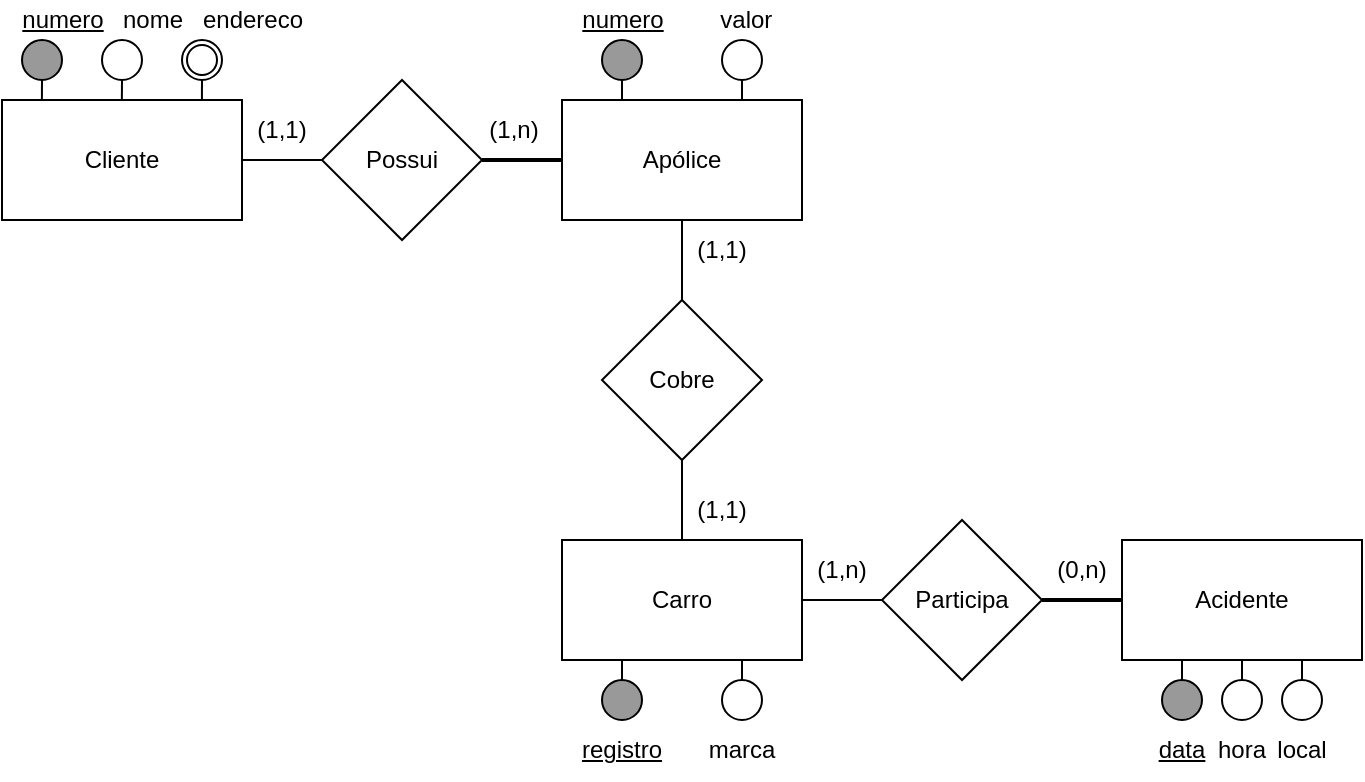 <mxfile version="18.0.2" type="github" pages="2">
  <diagram id="wXnpWY6aNnh9sXPZ4-mf" name="Ex-1-ER">
    <mxGraphModel dx="827" dy="483" grid="1" gridSize="10" guides="1" tooltips="1" connect="1" arrows="1" fold="1" page="1" pageScale="1" pageWidth="827" pageHeight="1169" math="0" shadow="0">
      <root>
        <mxCell id="0" />
        <mxCell id="1" parent="0" />
        <mxCell id="jCVoPaOYDRWHIx2C5V3y-8" value="" style="edgeStyle=orthogonalEdgeStyle;rounded=0;orthogonalLoop=1;jettySize=auto;html=1;endArrow=none;endFill=0;" parent="1" source="jCVoPaOYDRWHIx2C5V3y-1" target="jCVoPaOYDRWHIx2C5V3y-2" edge="1">
          <mxGeometry relative="1" as="geometry" />
        </mxCell>
        <mxCell id="jCVoPaOYDRWHIx2C5V3y-1" value="Cliente" style="rounded=0;whiteSpace=wrap;html=1;" parent="1" vertex="1">
          <mxGeometry x="74" y="440" width="120" height="60" as="geometry" />
        </mxCell>
        <mxCell id="jCVoPaOYDRWHIx2C5V3y-9" value="" style="edgeStyle=orthogonalEdgeStyle;rounded=0;orthogonalLoop=1;jettySize=auto;html=1;endArrow=none;endFill=0;strokeWidth=2;" parent="1" source="jCVoPaOYDRWHIx2C5V3y-2" target="jCVoPaOYDRWHIx2C5V3y-3" edge="1">
          <mxGeometry relative="1" as="geometry" />
        </mxCell>
        <mxCell id="jCVoPaOYDRWHIx2C5V3y-2" value="Possui" style="rhombus;whiteSpace=wrap;html=1;" parent="1" vertex="1">
          <mxGeometry x="234" y="430" width="80" height="80" as="geometry" />
        </mxCell>
        <mxCell id="jCVoPaOYDRWHIx2C5V3y-10" value="" style="edgeStyle=orthogonalEdgeStyle;rounded=0;orthogonalLoop=1;jettySize=auto;html=1;endArrow=none;endFill=0;" parent="1" source="jCVoPaOYDRWHIx2C5V3y-3" target="jCVoPaOYDRWHIx2C5V3y-4" edge="1">
          <mxGeometry relative="1" as="geometry" />
        </mxCell>
        <mxCell id="jCVoPaOYDRWHIx2C5V3y-3" value="Apólice" style="rounded=0;whiteSpace=wrap;html=1;" parent="1" vertex="1">
          <mxGeometry x="354" y="440" width="120" height="60" as="geometry" />
        </mxCell>
        <mxCell id="jCVoPaOYDRWHIx2C5V3y-11" value="" style="edgeStyle=orthogonalEdgeStyle;rounded=0;orthogonalLoop=1;jettySize=auto;html=1;endArrow=none;endFill=0;" parent="1" source="jCVoPaOYDRWHIx2C5V3y-4" target="jCVoPaOYDRWHIx2C5V3y-5" edge="1">
          <mxGeometry relative="1" as="geometry" />
        </mxCell>
        <mxCell id="jCVoPaOYDRWHIx2C5V3y-4" value="Cobre" style="rhombus;whiteSpace=wrap;html=1;" parent="1" vertex="1">
          <mxGeometry x="374" y="540" width="80" height="80" as="geometry" />
        </mxCell>
        <mxCell id="jCVoPaOYDRWHIx2C5V3y-12" value="" style="edgeStyle=orthogonalEdgeStyle;rounded=0;orthogonalLoop=1;jettySize=auto;html=1;endArrow=none;endFill=0;" parent="1" source="jCVoPaOYDRWHIx2C5V3y-5" target="jCVoPaOYDRWHIx2C5V3y-6" edge="1">
          <mxGeometry relative="1" as="geometry" />
        </mxCell>
        <mxCell id="jCVoPaOYDRWHIx2C5V3y-5" value="Carro" style="rounded=0;whiteSpace=wrap;html=1;" parent="1" vertex="1">
          <mxGeometry x="354" y="660" width="120" height="60" as="geometry" />
        </mxCell>
        <mxCell id="jCVoPaOYDRWHIx2C5V3y-13" value="" style="edgeStyle=orthogonalEdgeStyle;rounded=0;orthogonalLoop=1;jettySize=auto;html=1;endArrow=none;endFill=0;strokeColor=#000000;fillColor=#f8cecc;strokeWidth=2;" parent="1" source="jCVoPaOYDRWHIx2C5V3y-6" target="jCVoPaOYDRWHIx2C5V3y-7" edge="1">
          <mxGeometry relative="1" as="geometry" />
        </mxCell>
        <mxCell id="jCVoPaOYDRWHIx2C5V3y-6" value="Participa" style="rhombus;whiteSpace=wrap;html=1;" parent="1" vertex="1">
          <mxGeometry x="514" y="650" width="80" height="80" as="geometry" />
        </mxCell>
        <mxCell id="jCVoPaOYDRWHIx2C5V3y-7" value="Acidente" style="rounded=0;whiteSpace=wrap;html=1;" parent="1" vertex="1">
          <mxGeometry x="634" y="660" width="120" height="60" as="geometry" />
        </mxCell>
        <mxCell id="Eid_TFt1PMBVdh8V8qmw-1" value="(1,n)" style="text;html=1;strokeColor=none;fillColor=none;align=center;verticalAlign=middle;whiteSpace=wrap;rounded=0;" parent="1" vertex="1">
          <mxGeometry x="300" y="440" width="60" height="30" as="geometry" />
        </mxCell>
        <mxCell id="Eid_TFt1PMBVdh8V8qmw-2" value="(1,1)" style="text;html=1;strokeColor=none;fillColor=none;align=center;verticalAlign=middle;whiteSpace=wrap;rounded=0;" parent="1" vertex="1">
          <mxGeometry x="184" y="440" width="60" height="30" as="geometry" />
        </mxCell>
        <mxCell id="Eid_TFt1PMBVdh8V8qmw-3" value="(1,1)" style="text;html=1;strokeColor=none;fillColor=none;align=center;verticalAlign=middle;whiteSpace=wrap;rounded=0;" parent="1" vertex="1">
          <mxGeometry x="404" y="630" width="60" height="30" as="geometry" />
        </mxCell>
        <mxCell id="Eid_TFt1PMBVdh8V8qmw-4" value="(1,1)" style="text;html=1;strokeColor=none;fillColor=none;align=center;verticalAlign=middle;whiteSpace=wrap;rounded=0;" parent="1" vertex="1">
          <mxGeometry x="404" y="500" width="60" height="30" as="geometry" />
        </mxCell>
        <mxCell id="Eid_TFt1PMBVdh8V8qmw-5" value="(0,n)" style="text;html=1;strokeColor=none;fillColor=none;align=center;verticalAlign=middle;whiteSpace=wrap;rounded=0;" parent="1" vertex="1">
          <mxGeometry x="584" y="660" width="60" height="30" as="geometry" />
        </mxCell>
        <mxCell id="Eid_TFt1PMBVdh8V8qmw-6" value="(1,n)" style="text;html=1;strokeColor=none;fillColor=none;align=center;verticalAlign=middle;whiteSpace=wrap;rounded=0;" parent="1" vertex="1">
          <mxGeometry x="464" y="660" width="60" height="30" as="geometry" />
        </mxCell>
        <mxCell id="330mvpUEqWzNKYWSOeKC-1" value="" style="ellipse;whiteSpace=wrap;html=1;aspect=fixed;fillColor=#999999;" parent="1" vertex="1">
          <mxGeometry x="84" y="410" width="20" height="20" as="geometry" />
        </mxCell>
        <mxCell id="330mvpUEqWzNKYWSOeKC-2" value="" style="ellipse;whiteSpace=wrap;html=1;aspect=fixed;" parent="1" vertex="1">
          <mxGeometry x="124" y="410" width="20" height="20" as="geometry" />
        </mxCell>
        <mxCell id="330mvpUEqWzNKYWSOeKC-3" value="" style="ellipse;whiteSpace=wrap;html=1;aspect=fixed;" parent="1" vertex="1">
          <mxGeometry x="164" y="410" width="20" height="20" as="geometry" />
        </mxCell>
        <mxCell id="330mvpUEqWzNKYWSOeKC-5" value="" style="endArrow=none;html=1;rounded=0;exitX=0.833;exitY=0;exitDx=0;exitDy=0;exitPerimeter=0;" parent="1" source="jCVoPaOYDRWHIx2C5V3y-1" target="330mvpUEqWzNKYWSOeKC-3" edge="1">
          <mxGeometry width="50" height="50" relative="1" as="geometry">
            <mxPoint x="134" y="450" as="sourcePoint" />
            <mxPoint x="184" y="400" as="targetPoint" />
          </mxGeometry>
        </mxCell>
        <mxCell id="330mvpUEqWzNKYWSOeKC-8" value="" style="endArrow=none;html=1;rounded=0;exitX=0.833;exitY=0;exitDx=0;exitDy=0;exitPerimeter=0;entryX=0.5;entryY=1;entryDx=0;entryDy=0;" parent="1" target="330mvpUEqWzNKYWSOeKC-2" edge="1">
          <mxGeometry width="50" height="50" relative="1" as="geometry">
            <mxPoint x="133.93" y="440" as="sourcePoint" />
            <mxPoint x="133.97" y="430" as="targetPoint" />
          </mxGeometry>
        </mxCell>
        <mxCell id="330mvpUEqWzNKYWSOeKC-9" value="" style="endArrow=none;html=1;rounded=0;exitX=0.833;exitY=0;exitDx=0;exitDy=0;exitPerimeter=0;entryX=0.5;entryY=1;entryDx=0;entryDy=0;" parent="1" target="330mvpUEqWzNKYWSOeKC-1" edge="1">
          <mxGeometry width="50" height="50" relative="1" as="geometry">
            <mxPoint x="93.95" y="440" as="sourcePoint" />
            <mxPoint x="94.02" y="430" as="targetPoint" />
          </mxGeometry>
        </mxCell>
        <mxCell id="330mvpUEqWzNKYWSOeKC-10" value="&lt;u&gt;numero&lt;/u&gt;" style="text;html=1;align=center;verticalAlign=middle;resizable=0;points=[];autosize=1;strokeColor=none;fillColor=none;rotation=0;" parent="1" vertex="1">
          <mxGeometry x="74" y="390" width="60" height="20" as="geometry" />
        </mxCell>
        <mxCell id="330mvpUEqWzNKYWSOeKC-11" value="nome" style="text;html=1;align=center;verticalAlign=middle;resizable=0;points=[];autosize=1;strokeColor=none;fillColor=none;rotation=0;" parent="1" vertex="1">
          <mxGeometry x="124" y="390" width="50" height="20" as="geometry" />
        </mxCell>
        <mxCell id="330mvpUEqWzNKYWSOeKC-12" value="endereco" style="text;html=1;align=center;verticalAlign=middle;resizable=0;points=[];autosize=1;strokeColor=none;fillColor=none;rotation=0;" parent="1" vertex="1">
          <mxGeometry x="164" y="390" width="70" height="20" as="geometry" />
        </mxCell>
        <mxCell id="330mvpUEqWzNKYWSOeKC-13" value="" style="ellipse;whiteSpace=wrap;html=1;aspect=fixed;" parent="1" vertex="1">
          <mxGeometry x="166.5" y="412.5" width="15" height="15" as="geometry" />
        </mxCell>
        <mxCell id="330mvpUEqWzNKYWSOeKC-16" value="" style="ellipse;whiteSpace=wrap;html=1;aspect=fixed;fillColor=#999999;" parent="1" vertex="1">
          <mxGeometry x="374" y="410" width="20" height="20" as="geometry" />
        </mxCell>
        <mxCell id="330mvpUEqWzNKYWSOeKC-17" value="" style="ellipse;whiteSpace=wrap;html=1;aspect=fixed;" parent="1" vertex="1">
          <mxGeometry x="434" y="410" width="20" height="20" as="geometry" />
        </mxCell>
        <mxCell id="330mvpUEqWzNKYWSOeKC-18" value="" style="endArrow=none;html=1;rounded=0;entryX=0.25;entryY=0;entryDx=0;entryDy=0;" parent="1" source="330mvpUEqWzNKYWSOeKC-16" target="jCVoPaOYDRWHIx2C5V3y-3" edge="1">
          <mxGeometry width="50" height="50" relative="1" as="geometry">
            <mxPoint x="374" y="450" as="sourcePoint" />
            <mxPoint x="424" y="400" as="targetPoint" />
          </mxGeometry>
        </mxCell>
        <mxCell id="330mvpUEqWzNKYWSOeKC-19" value="" style="endArrow=none;html=1;rounded=0;" parent="1" source="330mvpUEqWzNKYWSOeKC-17" edge="1">
          <mxGeometry width="50" height="50" relative="1" as="geometry">
            <mxPoint x="443.88" y="430" as="sourcePoint" />
            <mxPoint x="444" y="440" as="targetPoint" />
          </mxGeometry>
        </mxCell>
        <mxCell id="330mvpUEqWzNKYWSOeKC-20" value="&lt;u&gt;numero&lt;/u&gt;" style="text;html=1;align=center;verticalAlign=middle;resizable=0;points=[];autosize=1;strokeColor=none;fillColor=none;" parent="1" vertex="1">
          <mxGeometry x="354" y="390" width="60" height="20" as="geometry" />
        </mxCell>
        <mxCell id="330mvpUEqWzNKYWSOeKC-21" value="&amp;nbsp;valor" style="text;html=1;align=center;verticalAlign=middle;resizable=0;points=[];autosize=1;strokeColor=none;fillColor=none;" parent="1" vertex="1">
          <mxGeometry x="424" y="390" width="40" height="20" as="geometry" />
        </mxCell>
        <mxCell id="330mvpUEqWzNKYWSOeKC-22" value="" style="ellipse;whiteSpace=wrap;html=1;aspect=fixed;fillColor=#999999;" parent="1" vertex="1">
          <mxGeometry x="374" y="730" width="20" height="20" as="geometry" />
        </mxCell>
        <mxCell id="330mvpUEqWzNKYWSOeKC-23" value="" style="ellipse;whiteSpace=wrap;html=1;aspect=fixed;" parent="1" vertex="1">
          <mxGeometry x="434" y="730" width="20" height="20" as="geometry" />
        </mxCell>
        <mxCell id="330mvpUEqWzNKYWSOeKC-24" value="" style="endArrow=none;html=1;rounded=0;exitX=0.75;exitY=1;exitDx=0;exitDy=0;" parent="1" source="jCVoPaOYDRWHIx2C5V3y-5" target="330mvpUEqWzNKYWSOeKC-23" edge="1">
          <mxGeometry width="50" height="50" relative="1" as="geometry">
            <mxPoint x="424" y="730" as="sourcePoint" />
            <mxPoint x="404" y="720" as="targetPoint" />
          </mxGeometry>
        </mxCell>
        <mxCell id="330mvpUEqWzNKYWSOeKC-25" value="" style="endArrow=none;html=1;rounded=0;exitX=0.25;exitY=1;exitDx=0;exitDy=0;" parent="1" source="jCVoPaOYDRWHIx2C5V3y-5" target="330mvpUEqWzNKYWSOeKC-22" edge="1">
          <mxGeometry width="50" height="50" relative="1" as="geometry">
            <mxPoint x="454" y="730" as="sourcePoint" />
            <mxPoint x="454" y="740" as="targetPoint" />
          </mxGeometry>
        </mxCell>
        <mxCell id="330mvpUEqWzNKYWSOeKC-26" value="&lt;u&gt;registro&lt;/u&gt;" style="text;html=1;strokeColor=none;fillColor=none;align=center;verticalAlign=middle;whiteSpace=wrap;rounded=0;" parent="1" vertex="1">
          <mxGeometry x="354" y="750" width="60" height="30" as="geometry" />
        </mxCell>
        <mxCell id="330mvpUEqWzNKYWSOeKC-27" value="marca" style="text;html=1;strokeColor=none;fillColor=none;align=center;verticalAlign=middle;whiteSpace=wrap;rounded=0;" parent="1" vertex="1">
          <mxGeometry x="414" y="750" width="60" height="30" as="geometry" />
        </mxCell>
        <mxCell id="330mvpUEqWzNKYWSOeKC-30" value="" style="ellipse;whiteSpace=wrap;html=1;aspect=fixed;fillColor=#999999;" parent="1" vertex="1">
          <mxGeometry x="654" y="730" width="20" height="20" as="geometry" />
        </mxCell>
        <mxCell id="330mvpUEqWzNKYWSOeKC-31" value="" style="ellipse;whiteSpace=wrap;html=1;aspect=fixed;" parent="1" vertex="1">
          <mxGeometry x="714" y="730" width="20" height="20" as="geometry" />
        </mxCell>
        <mxCell id="330mvpUEqWzNKYWSOeKC-32" value="&lt;u&gt;data&lt;/u&gt;" style="text;html=1;strokeColor=none;fillColor=none;align=center;verticalAlign=middle;whiteSpace=wrap;rounded=0;" parent="1" vertex="1">
          <mxGeometry x="634" y="750" width="60" height="30" as="geometry" />
        </mxCell>
        <mxCell id="330mvpUEqWzNKYWSOeKC-33" value="local" style="text;html=1;strokeColor=none;fillColor=none;align=center;verticalAlign=middle;whiteSpace=wrap;rounded=0;" parent="1" vertex="1">
          <mxGeometry x="694" y="750" width="60" height="30" as="geometry" />
        </mxCell>
        <mxCell id="330mvpUEqWzNKYWSOeKC-35" value="" style="endArrow=none;html=1;rounded=0;entryX=0.25;entryY=1;entryDx=0;entryDy=0;" parent="1" source="330mvpUEqWzNKYWSOeKC-30" target="jCVoPaOYDRWHIx2C5V3y-7" edge="1">
          <mxGeometry width="50" height="50" relative="1" as="geometry">
            <mxPoint x="564" y="770" as="sourcePoint" />
            <mxPoint x="614" y="720" as="targetPoint" />
          </mxGeometry>
        </mxCell>
        <mxCell id="330mvpUEqWzNKYWSOeKC-36" value="" style="endArrow=none;html=1;rounded=0;entryX=0.75;entryY=1;entryDx=0;entryDy=0;" parent="1" source="330mvpUEqWzNKYWSOeKC-31" target="jCVoPaOYDRWHIx2C5V3y-7" edge="1">
          <mxGeometry width="50" height="50" relative="1" as="geometry">
            <mxPoint x="674" y="740" as="sourcePoint" />
            <mxPoint x="674" y="730" as="targetPoint" />
          </mxGeometry>
        </mxCell>
        <mxCell id="ERXLabjC9CAcAXWDZFYC-1" value="" style="ellipse;whiteSpace=wrap;html=1;aspect=fixed;" parent="1" vertex="1">
          <mxGeometry x="684" y="730" width="20" height="20" as="geometry" />
        </mxCell>
        <mxCell id="ERXLabjC9CAcAXWDZFYC-2" value="" style="endArrow=none;html=1;rounded=0;strokeColor=#000000;strokeWidth=1;" parent="1" source="jCVoPaOYDRWHIx2C5V3y-7" target="ERXLabjC9CAcAXWDZFYC-1" edge="1">
          <mxGeometry width="50" height="50" relative="1" as="geometry">
            <mxPoint x="634" y="770" as="sourcePoint" />
            <mxPoint x="684" y="720" as="targetPoint" />
          </mxGeometry>
        </mxCell>
        <mxCell id="ERXLabjC9CAcAXWDZFYC-3" value="hora" style="text;html=1;strokeColor=none;fillColor=none;align=center;verticalAlign=middle;whiteSpace=wrap;rounded=0;" parent="1" vertex="1">
          <mxGeometry x="664" y="750" width="60" height="30" as="geometry" />
        </mxCell>
      </root>
    </mxGraphModel>
  </diagram>
  <diagram id="FA1aAqckvlu4PTCzGnl2" name="Ex-1-Lógico">
    <mxGraphModel dx="827" dy="483" grid="1" gridSize="10" guides="1" tooltips="1" connect="1" arrows="1" fold="1" page="1" pageScale="1" pageWidth="827" pageHeight="1169" math="0" shadow="0">
      <root>
        <mxCell id="0" />
        <mxCell id="1" parent="0" />
        <mxCell id="oAvmCOgTyP6VpXKZGT1a-1" value="" style="rounded=0;whiteSpace=wrap;html=1;" parent="1" vertex="1">
          <mxGeometry x="19" y="415" width="240" height="240" as="geometry" />
        </mxCell>
        <mxCell id="oAvmCOgTyP6VpXKZGT1a-2" value="&lt;div style=&quot;&quot;&gt;&lt;span style=&quot;background-color: initial;&quot;&gt;Cliente (&lt;b&gt;Cl_numero&lt;/b&gt;, Cl_nome)&lt;/span&gt;&lt;/div&gt;&lt;div style=&quot;&quot;&gt;&lt;span style=&quot;background-color: initial;&quot;&gt;Endereço (&lt;b&gt;Cl_numero&lt;/b&gt;, Cl_endereco)&lt;/span&gt;&lt;/div&gt;&lt;div style=&quot;&quot;&gt;&lt;span style=&quot;background-color: initial;&quot;&gt;&lt;i&gt;Cl_numero referencia Cliente&lt;/i&gt;&lt;/span&gt;&lt;/div&gt;&lt;div style=&quot;&quot;&gt;&lt;span style=&quot;background-color: initial;&quot;&gt;Apólice (&lt;b&gt;Ap_numero&lt;/b&gt;, &lt;b&gt;Cl_numero&lt;/b&gt;, &lt;b&gt;Ca_registro&lt;/b&gt;, Ap_valor)&lt;/span&gt;&lt;/div&gt;&lt;div style=&quot;&quot;&gt;&lt;span style=&quot;background-color: initial;&quot;&gt;&lt;i&gt;Cl_numero referencia Cliente&lt;/i&gt;&lt;/span&gt;&lt;/div&gt;&lt;div style=&quot;&quot;&gt;&lt;span style=&quot;background-color: initial;&quot;&gt;&lt;i&gt;Ca_registro referencia Carro&lt;/i&gt;&lt;/span&gt;&lt;/div&gt;&lt;div style=&quot;&quot;&gt;&lt;span style=&quot;background-color: initial;&quot;&gt;Carro (&lt;b&gt;Ca_registro&lt;/b&gt;, Ca_marca)&lt;/span&gt;&lt;/div&gt;&lt;div style=&quot;&quot;&gt;&lt;span style=&quot;background-color: initial;&quot;&gt;Acidente (&lt;b&gt;Ac_data&lt;/b&gt;, &lt;b&gt;Ca_registro&lt;/b&gt;, Ac_hora, Ac_local)&lt;/span&gt;&lt;/div&gt;&lt;div style=&quot;&quot;&gt;&lt;span style=&quot;background-color: initial;&quot;&gt;&lt;i&gt;Ca_registro referencia Carro&lt;/i&gt;&lt;/span&gt;&lt;/div&gt;" style="text;html=1;strokeColor=none;fillColor=none;align=left;verticalAlign=middle;whiteSpace=wrap;rounded=0;" parent="1" vertex="1">
          <mxGeometry x="29" y="425" width="220" height="220" as="geometry" />
        </mxCell>
        <mxCell id="2ckKhrjhJKjkPzwcMj3I-1" value="Cliente" style="shape=table;startSize=30;container=1;collapsible=1;childLayout=tableLayout;fixedRows=1;rowLines=1;fontStyle=1;align=center;resizeLast=1;swimlaneLine=1;shadow=0;sketch=0;swimlaneFillColor=default;gradientColor=none;columnLines=1;" vertex="1" parent="1">
          <mxGeometry x="310" y="415" width="170" height="120" as="geometry" />
        </mxCell>
        <mxCell id="2ckKhrjhJKjkPzwcMj3I-2" value="" style="shape=tableRow;horizontal=0;startSize=0;swimlaneHead=0;swimlaneBody=0;fillColor=none;collapsible=0;dropTarget=0;points=[[0,0.5],[1,0.5]];portConstraint=eastwest;top=0;left=0;right=0;bottom=1;" vertex="1" parent="2ckKhrjhJKjkPzwcMj3I-1">
          <mxGeometry y="30" width="170" height="30" as="geometry" />
        </mxCell>
        <mxCell id="2ckKhrjhJKjkPzwcMj3I-4" value="Cl_numero" style="shape=partialRectangle;connectable=0;fillColor=none;top=0;left=0;bottom=0;right=0;align=left;spacingLeft=6;fontStyle=5;overflow=hidden;" vertex="1" parent="2ckKhrjhJKjkPzwcMj3I-2">
          <mxGeometry width="80" height="30" as="geometry">
            <mxRectangle width="80" height="30" as="alternateBounds" />
          </mxGeometry>
        </mxCell>
        <mxCell id="2ckKhrjhJKjkPzwcMj3I-14" value="Cl_nome" style="shape=partialRectangle;connectable=0;fillColor=none;top=0;left=0;bottom=0;right=0;align=left;spacingLeft=6;fontStyle=0;overflow=hidden;" vertex="1" parent="2ckKhrjhJKjkPzwcMj3I-2">
          <mxGeometry x="80" width="90" height="30" as="geometry">
            <mxRectangle width="90" height="30" as="alternateBounds" />
          </mxGeometry>
        </mxCell>
        <mxCell id="2ckKhrjhJKjkPzwcMj3I-8" value="" style="shape=tableRow;horizontal=0;startSize=0;swimlaneHead=0;swimlaneBody=0;fillColor=none;collapsible=0;dropTarget=0;points=[[0,0.5],[1,0.5]];portConstraint=eastwest;top=0;left=0;right=0;bottom=0;" vertex="1" parent="2ckKhrjhJKjkPzwcMj3I-1">
          <mxGeometry y="60" width="170" height="30" as="geometry" />
        </mxCell>
        <mxCell id="2ckKhrjhJKjkPzwcMj3I-10" value="0001" style="shape=partialRectangle;connectable=0;fillColor=none;top=0;left=0;bottom=0;right=0;align=left;spacingLeft=6;overflow=hidden;" vertex="1" parent="2ckKhrjhJKjkPzwcMj3I-8">
          <mxGeometry width="80" height="30" as="geometry">
            <mxRectangle width="80" height="30" as="alternateBounds" />
          </mxGeometry>
        </mxCell>
        <mxCell id="2ckKhrjhJKjkPzwcMj3I-16" value="Marcelo Costa" style="shape=partialRectangle;connectable=0;fillColor=none;top=0;left=0;bottom=0;right=0;align=left;spacingLeft=6;overflow=hidden;" vertex="1" parent="2ckKhrjhJKjkPzwcMj3I-8">
          <mxGeometry x="80" width="90" height="30" as="geometry">
            <mxRectangle width="90" height="30" as="alternateBounds" />
          </mxGeometry>
        </mxCell>
        <mxCell id="2ckKhrjhJKjkPzwcMj3I-11" value="" style="shape=tableRow;horizontal=0;startSize=0;swimlaneHead=0;swimlaneBody=0;fillColor=none;collapsible=0;dropTarget=0;points=[[0,0.5],[1,0.5]];portConstraint=eastwest;top=0;left=0;right=0;bottom=0;" vertex="1" parent="2ckKhrjhJKjkPzwcMj3I-1">
          <mxGeometry y="90" width="170" height="30" as="geometry" />
        </mxCell>
        <mxCell id="2ckKhrjhJKjkPzwcMj3I-13" value="0002" style="shape=partialRectangle;connectable=0;fillColor=none;top=0;left=0;bottom=0;right=0;align=left;spacingLeft=6;overflow=hidden;" vertex="1" parent="2ckKhrjhJKjkPzwcMj3I-11">
          <mxGeometry width="80" height="30" as="geometry">
            <mxRectangle width="80" height="30" as="alternateBounds" />
          </mxGeometry>
        </mxCell>
        <mxCell id="2ckKhrjhJKjkPzwcMj3I-17" value="Caio Oliveira" style="shape=partialRectangle;connectable=0;fillColor=none;top=0;left=0;bottom=0;right=0;align=left;spacingLeft=6;overflow=hidden;" vertex="1" parent="2ckKhrjhJKjkPzwcMj3I-11">
          <mxGeometry x="80" width="90" height="30" as="geometry">
            <mxRectangle width="90" height="30" as="alternateBounds" />
          </mxGeometry>
        </mxCell>
        <mxCell id="2ckKhrjhJKjkPzwcMj3I-18" value="Endereço" style="shape=table;startSize=30;container=1;collapsible=1;childLayout=tableLayout;fixedRows=1;rowLines=1;fontStyle=1;align=center;resizeLast=1;swimlaneLine=1;shadow=0;sketch=0;swimlaneFillColor=default;gradientColor=none;columnLines=1;" vertex="1" parent="1">
          <mxGeometry x="310" y="545" width="170" height="150" as="geometry" />
        </mxCell>
        <mxCell id="2ckKhrjhJKjkPzwcMj3I-19" value="" style="shape=tableRow;horizontal=0;startSize=0;swimlaneHead=0;swimlaneBody=0;fillColor=none;collapsible=0;dropTarget=0;points=[[0,0.5],[1,0.5]];portConstraint=eastwest;top=0;left=0;right=0;bottom=1;" vertex="1" parent="2ckKhrjhJKjkPzwcMj3I-18">
          <mxGeometry y="30" width="170" height="30" as="geometry" />
        </mxCell>
        <mxCell id="2ckKhrjhJKjkPzwcMj3I-20" value="Cl_numero" style="shape=partialRectangle;connectable=0;fillColor=none;top=0;left=0;bottom=0;right=0;align=left;spacingLeft=6;fontStyle=5;overflow=hidden;" vertex="1" parent="2ckKhrjhJKjkPzwcMj3I-19">
          <mxGeometry width="80" height="30" as="geometry">
            <mxRectangle width="80" height="30" as="alternateBounds" />
          </mxGeometry>
        </mxCell>
        <mxCell id="2ckKhrjhJKjkPzwcMj3I-21" value="Cl_endereco" style="shape=partialRectangle;connectable=0;fillColor=none;top=0;left=0;bottom=0;right=0;align=left;spacingLeft=6;fontStyle=0;overflow=hidden;" vertex="1" parent="2ckKhrjhJKjkPzwcMj3I-19">
          <mxGeometry x="80" width="90" height="30" as="geometry">
            <mxRectangle width="90" height="30" as="alternateBounds" />
          </mxGeometry>
        </mxCell>
        <mxCell id="2ckKhrjhJKjkPzwcMj3I-25" value="" style="shape=tableRow;horizontal=0;startSize=0;swimlaneHead=0;swimlaneBody=0;fillColor=none;collapsible=0;dropTarget=0;points=[[0,0.5],[1,0.5]];portConstraint=eastwest;top=0;left=0;right=0;bottom=0;" vertex="1" parent="2ckKhrjhJKjkPzwcMj3I-18">
          <mxGeometry y="60" width="170" height="30" as="geometry" />
        </mxCell>
        <mxCell id="2ckKhrjhJKjkPzwcMj3I-26" value="0001" style="shape=partialRectangle;connectable=0;fillColor=none;top=0;left=0;bottom=0;right=0;align=left;spacingLeft=6;overflow=hidden;" vertex="1" parent="2ckKhrjhJKjkPzwcMj3I-25">
          <mxGeometry width="80" height="30" as="geometry">
            <mxRectangle width="80" height="30" as="alternateBounds" />
          </mxGeometry>
        </mxCell>
        <mxCell id="2ckKhrjhJKjkPzwcMj3I-27" value="Av. ABC, 864" style="shape=partialRectangle;connectable=0;fillColor=none;top=0;left=0;bottom=0;right=0;align=left;spacingLeft=6;overflow=hidden;" vertex="1" parent="2ckKhrjhJKjkPzwcMj3I-25">
          <mxGeometry x="80" width="90" height="30" as="geometry">
            <mxRectangle width="90" height="30" as="alternateBounds" />
          </mxGeometry>
        </mxCell>
        <mxCell id="2ckKhrjhJKjkPzwcMj3I-28" value="" style="shape=tableRow;horizontal=0;startSize=0;swimlaneHead=0;swimlaneBody=0;fillColor=none;collapsible=0;dropTarget=0;points=[[0,0.5],[1,0.5]];portConstraint=eastwest;top=0;left=0;right=0;bottom=0;" vertex="1" parent="2ckKhrjhJKjkPzwcMj3I-18">
          <mxGeometry y="90" width="170" height="30" as="geometry" />
        </mxCell>
        <mxCell id="2ckKhrjhJKjkPzwcMj3I-29" value="0002" style="shape=partialRectangle;connectable=0;fillColor=none;top=0;left=0;bottom=0;right=0;align=left;spacingLeft=6;overflow=hidden;" vertex="1" parent="2ckKhrjhJKjkPzwcMj3I-28">
          <mxGeometry width="80" height="30" as="geometry">
            <mxRectangle width="80" height="30" as="alternateBounds" />
          </mxGeometry>
        </mxCell>
        <mxCell id="2ckKhrjhJKjkPzwcMj3I-30" value="Rua DEF, 749" style="shape=partialRectangle;connectable=0;fillColor=none;top=0;left=0;bottom=0;right=0;align=left;spacingLeft=6;overflow=hidden;" vertex="1" parent="2ckKhrjhJKjkPzwcMj3I-28">
          <mxGeometry x="80" width="90" height="30" as="geometry">
            <mxRectangle width="90" height="30" as="alternateBounds" />
          </mxGeometry>
        </mxCell>
        <mxCell id="2ckKhrjhJKjkPzwcMj3I-34" style="shape=tableRow;horizontal=0;startSize=0;swimlaneHead=0;swimlaneBody=0;fillColor=none;collapsible=0;dropTarget=0;points=[[0,0.5],[1,0.5]];portConstraint=eastwest;top=0;left=0;right=0;bottom=0;" vertex="1" parent="2ckKhrjhJKjkPzwcMj3I-18">
          <mxGeometry y="120" width="170" height="30" as="geometry" />
        </mxCell>
        <mxCell id="2ckKhrjhJKjkPzwcMj3I-35" value="0002" style="shape=partialRectangle;connectable=0;fillColor=none;top=0;left=0;bottom=0;right=0;align=left;spacingLeft=6;overflow=hidden;" vertex="1" parent="2ckKhrjhJKjkPzwcMj3I-34">
          <mxGeometry width="80" height="30" as="geometry">
            <mxRectangle width="80" height="30" as="alternateBounds" />
          </mxGeometry>
        </mxCell>
        <mxCell id="2ckKhrjhJKjkPzwcMj3I-36" value="Av. GHI, 416" style="shape=partialRectangle;connectable=0;fillColor=none;top=0;left=0;bottom=0;right=0;align=left;spacingLeft=6;overflow=hidden;" vertex="1" parent="2ckKhrjhJKjkPzwcMj3I-34">
          <mxGeometry x="80" width="90" height="30" as="geometry">
            <mxRectangle width="90" height="30" as="alternateBounds" />
          </mxGeometry>
        </mxCell>
        <mxCell id="2ckKhrjhJKjkPzwcMj3I-37" value="Apólice" style="shape=table;startSize=30;container=1;collapsible=1;childLayout=tableLayout;fixedRows=1;rowLines=1;fontStyle=1;align=center;resizeLast=1;swimlaneLine=1;shadow=0;sketch=0;swimlaneFillColor=default;gradientColor=none;columnLines=1;" vertex="1" parent="1">
          <mxGeometry x="499" y="415" width="310" height="150" as="geometry" />
        </mxCell>
        <mxCell id="2ckKhrjhJKjkPzwcMj3I-38" value="" style="shape=tableRow;horizontal=0;startSize=0;swimlaneHead=0;swimlaneBody=0;fillColor=none;collapsible=0;dropTarget=0;points=[[0,0.5],[1,0.5]];portConstraint=eastwest;top=0;left=0;right=0;bottom=1;" vertex="1" parent="2ckKhrjhJKjkPzwcMj3I-37">
          <mxGeometry y="30" width="310" height="30" as="geometry" />
        </mxCell>
        <mxCell id="2ckKhrjhJKjkPzwcMj3I-39" value="Ap_numero" style="shape=partialRectangle;connectable=0;fillColor=none;top=0;left=0;bottom=0;right=0;align=left;spacingLeft=6;fontStyle=5;overflow=hidden;" vertex="1" parent="2ckKhrjhJKjkPzwcMj3I-38">
          <mxGeometry width="80" height="30" as="geometry">
            <mxRectangle width="80" height="30" as="alternateBounds" />
          </mxGeometry>
        </mxCell>
        <mxCell id="2ckKhrjhJKjkPzwcMj3I-40" value="Ap_Valor" style="shape=partialRectangle;connectable=0;fillColor=none;top=0;left=0;bottom=0;right=0;align=left;spacingLeft=6;fontStyle=0;overflow=hidden;" vertex="1" parent="2ckKhrjhJKjkPzwcMj3I-38">
          <mxGeometry x="80" width="70" height="30" as="geometry">
            <mxRectangle width="70" height="30" as="alternateBounds" />
          </mxGeometry>
        </mxCell>
        <mxCell id="J4MwFz6yTnkE-bTDTtD3-1" value="Cl_numero" style="shape=partialRectangle;connectable=0;fillColor=none;top=0;left=0;bottom=0;right=0;align=left;spacingLeft=6;fontStyle=0;overflow=hidden;" vertex="1" parent="2ckKhrjhJKjkPzwcMj3I-38">
          <mxGeometry x="150" width="80" height="30" as="geometry">
            <mxRectangle width="80" height="30" as="alternateBounds" />
          </mxGeometry>
        </mxCell>
        <mxCell id="w-L3kpts7CV-MhKVm01Z-4" value="Ca_registro" style="shape=partialRectangle;connectable=0;fillColor=none;top=0;left=0;bottom=0;right=0;align=left;spacingLeft=6;fontStyle=0;overflow=hidden;" vertex="1" parent="2ckKhrjhJKjkPzwcMj3I-38">
          <mxGeometry x="230" width="80" height="30" as="geometry">
            <mxRectangle width="80" height="30" as="alternateBounds" />
          </mxGeometry>
        </mxCell>
        <mxCell id="2ckKhrjhJKjkPzwcMj3I-41" value="" style="shape=tableRow;horizontal=0;startSize=0;swimlaneHead=0;swimlaneBody=0;fillColor=none;collapsible=0;dropTarget=0;points=[[0,0.5],[1,0.5]];portConstraint=eastwest;top=0;left=0;right=0;bottom=0;" vertex="1" parent="2ckKhrjhJKjkPzwcMj3I-37">
          <mxGeometry y="60" width="310" height="30" as="geometry" />
        </mxCell>
        <mxCell id="2ckKhrjhJKjkPzwcMj3I-42" value="00001" style="shape=partialRectangle;connectable=0;fillColor=none;top=0;left=0;bottom=0;right=0;align=left;spacingLeft=6;overflow=hidden;" vertex="1" parent="2ckKhrjhJKjkPzwcMj3I-41">
          <mxGeometry width="80" height="30" as="geometry">
            <mxRectangle width="80" height="30" as="alternateBounds" />
          </mxGeometry>
        </mxCell>
        <mxCell id="2ckKhrjhJKjkPzwcMj3I-43" value="3000" style="shape=partialRectangle;connectable=0;fillColor=none;top=0;left=0;bottom=0;right=0;align=left;spacingLeft=6;overflow=hidden;" vertex="1" parent="2ckKhrjhJKjkPzwcMj3I-41">
          <mxGeometry x="80" width="70" height="30" as="geometry">
            <mxRectangle width="70" height="30" as="alternateBounds" />
          </mxGeometry>
        </mxCell>
        <mxCell id="J4MwFz6yTnkE-bTDTtD3-2" value="0001" style="shape=partialRectangle;connectable=0;fillColor=none;top=0;left=0;bottom=0;right=0;align=left;spacingLeft=6;overflow=hidden;" vertex="1" parent="2ckKhrjhJKjkPzwcMj3I-41">
          <mxGeometry x="150" width="80" height="30" as="geometry">
            <mxRectangle width="80" height="30" as="alternateBounds" />
          </mxGeometry>
        </mxCell>
        <mxCell id="w-L3kpts7CV-MhKVm01Z-5" value="0002" style="shape=partialRectangle;connectable=0;fillColor=none;top=0;left=0;bottom=0;right=0;align=left;spacingLeft=6;overflow=hidden;" vertex="1" parent="2ckKhrjhJKjkPzwcMj3I-41">
          <mxGeometry x="230" width="80" height="30" as="geometry">
            <mxRectangle width="80" height="30" as="alternateBounds" />
          </mxGeometry>
        </mxCell>
        <mxCell id="2ckKhrjhJKjkPzwcMj3I-44" value="" style="shape=tableRow;horizontal=0;startSize=0;swimlaneHead=0;swimlaneBody=0;fillColor=none;collapsible=0;dropTarget=0;points=[[0,0.5],[1,0.5]];portConstraint=eastwest;top=0;left=0;right=0;bottom=0;" vertex="1" parent="2ckKhrjhJKjkPzwcMj3I-37">
          <mxGeometry y="90" width="310" height="30" as="geometry" />
        </mxCell>
        <mxCell id="2ckKhrjhJKjkPzwcMj3I-45" value="00002" style="shape=partialRectangle;connectable=0;fillColor=none;top=0;left=0;bottom=0;right=0;align=left;spacingLeft=6;overflow=hidden;" vertex="1" parent="2ckKhrjhJKjkPzwcMj3I-44">
          <mxGeometry width="80" height="30" as="geometry">
            <mxRectangle width="80" height="30" as="alternateBounds" />
          </mxGeometry>
        </mxCell>
        <mxCell id="2ckKhrjhJKjkPzwcMj3I-46" value="6000" style="shape=partialRectangle;connectable=0;fillColor=none;top=0;left=0;bottom=0;right=0;align=left;spacingLeft=6;overflow=hidden;" vertex="1" parent="2ckKhrjhJKjkPzwcMj3I-44">
          <mxGeometry x="80" width="70" height="30" as="geometry">
            <mxRectangle width="70" height="30" as="alternateBounds" />
          </mxGeometry>
        </mxCell>
        <mxCell id="J4MwFz6yTnkE-bTDTtD3-3" value="0002" style="shape=partialRectangle;connectable=0;fillColor=none;top=0;left=0;bottom=0;right=0;align=left;spacingLeft=6;overflow=hidden;" vertex="1" parent="2ckKhrjhJKjkPzwcMj3I-44">
          <mxGeometry x="150" width="80" height="30" as="geometry">
            <mxRectangle width="80" height="30" as="alternateBounds" />
          </mxGeometry>
        </mxCell>
        <mxCell id="w-L3kpts7CV-MhKVm01Z-6" value="0003" style="shape=partialRectangle;connectable=0;fillColor=none;top=0;left=0;bottom=0;right=0;align=left;spacingLeft=6;overflow=hidden;" vertex="1" parent="2ckKhrjhJKjkPzwcMj3I-44">
          <mxGeometry x="230" width="80" height="30" as="geometry">
            <mxRectangle width="80" height="30" as="alternateBounds" />
          </mxGeometry>
        </mxCell>
        <mxCell id="2ckKhrjhJKjkPzwcMj3I-47" value="" style="shape=tableRow;horizontal=0;startSize=0;swimlaneHead=0;swimlaneBody=0;fillColor=none;collapsible=0;dropTarget=0;points=[[0,0.5],[1,0.5]];portConstraint=eastwest;top=0;left=0;right=0;bottom=0;" vertex="1" parent="2ckKhrjhJKjkPzwcMj3I-37">
          <mxGeometry y="120" width="310" height="30" as="geometry" />
        </mxCell>
        <mxCell id="2ckKhrjhJKjkPzwcMj3I-48" value="00003" style="shape=partialRectangle;connectable=0;fillColor=none;top=0;left=0;bottom=0;right=0;align=left;spacingLeft=6;overflow=hidden;" vertex="1" parent="2ckKhrjhJKjkPzwcMj3I-47">
          <mxGeometry width="80" height="30" as="geometry">
            <mxRectangle width="80" height="30" as="alternateBounds" />
          </mxGeometry>
        </mxCell>
        <mxCell id="2ckKhrjhJKjkPzwcMj3I-49" value="4000" style="shape=partialRectangle;connectable=0;fillColor=none;top=0;left=0;bottom=0;right=0;align=left;spacingLeft=6;overflow=hidden;" vertex="1" parent="2ckKhrjhJKjkPzwcMj3I-47">
          <mxGeometry x="80" width="70" height="30" as="geometry">
            <mxRectangle width="70" height="30" as="alternateBounds" />
          </mxGeometry>
        </mxCell>
        <mxCell id="J4MwFz6yTnkE-bTDTtD3-4" value="0002" style="shape=partialRectangle;connectable=0;fillColor=none;top=0;left=0;bottom=0;right=0;align=left;spacingLeft=6;overflow=hidden;" vertex="1" parent="2ckKhrjhJKjkPzwcMj3I-47">
          <mxGeometry x="150" width="80" height="30" as="geometry">
            <mxRectangle width="80" height="30" as="alternateBounds" />
          </mxGeometry>
        </mxCell>
        <mxCell id="w-L3kpts7CV-MhKVm01Z-7" value="0001" style="shape=partialRectangle;connectable=0;fillColor=none;top=0;left=0;bottom=0;right=0;align=left;spacingLeft=6;overflow=hidden;" vertex="1" parent="2ckKhrjhJKjkPzwcMj3I-47">
          <mxGeometry x="230" width="80" height="30" as="geometry">
            <mxRectangle width="80" height="30" as="alternateBounds" />
          </mxGeometry>
        </mxCell>
        <mxCell id="Ckk5yGtQMoTr2uSfDVpV-5" value="Carro" style="shape=table;startSize=30;container=1;collapsible=1;childLayout=tableLayout;fixedRows=1;rowLines=1;fontStyle=1;align=center;resizeLast=1;swimlaneLine=1;shadow=0;sketch=0;swimlaneFillColor=default;gradientColor=none;columnLines=1;" vertex="1" parent="1">
          <mxGeometry x="499" y="575" width="160" height="150" as="geometry" />
        </mxCell>
        <mxCell id="Ckk5yGtQMoTr2uSfDVpV-6" value="" style="shape=tableRow;horizontal=0;startSize=0;swimlaneHead=0;swimlaneBody=0;fillColor=none;collapsible=0;dropTarget=0;points=[[0,0.5],[1,0.5]];portConstraint=eastwest;top=0;left=0;right=0;bottom=1;" vertex="1" parent="Ckk5yGtQMoTr2uSfDVpV-5">
          <mxGeometry y="30" width="160" height="30" as="geometry" />
        </mxCell>
        <mxCell id="Ckk5yGtQMoTr2uSfDVpV-7" value="Ca_registro" style="shape=partialRectangle;connectable=0;fillColor=none;top=0;left=0;bottom=0;right=0;align=left;spacingLeft=6;fontStyle=5;overflow=hidden;" vertex="1" parent="Ckk5yGtQMoTr2uSfDVpV-6">
          <mxGeometry width="80" height="30" as="geometry">
            <mxRectangle width="80" height="30" as="alternateBounds" />
          </mxGeometry>
        </mxCell>
        <mxCell id="Ckk5yGtQMoTr2uSfDVpV-8" value="Ca_marca" style="shape=partialRectangle;connectable=0;fillColor=none;top=0;left=0;bottom=0;right=0;align=left;spacingLeft=6;fontStyle=0;overflow=hidden;" vertex="1" parent="Ckk5yGtQMoTr2uSfDVpV-6">
          <mxGeometry x="80" width="80" height="30" as="geometry">
            <mxRectangle width="80" height="30" as="alternateBounds" />
          </mxGeometry>
        </mxCell>
        <mxCell id="Ckk5yGtQMoTr2uSfDVpV-9" value="" style="shape=tableRow;horizontal=0;startSize=0;swimlaneHead=0;swimlaneBody=0;fillColor=none;collapsible=0;dropTarget=0;points=[[0,0.5],[1,0.5]];portConstraint=eastwest;top=0;left=0;right=0;bottom=0;" vertex="1" parent="Ckk5yGtQMoTr2uSfDVpV-5">
          <mxGeometry y="60" width="160" height="30" as="geometry" />
        </mxCell>
        <mxCell id="Ckk5yGtQMoTr2uSfDVpV-10" value="0001" style="shape=partialRectangle;connectable=0;fillColor=none;top=0;left=0;bottom=0;right=0;align=left;spacingLeft=6;overflow=hidden;" vertex="1" parent="Ckk5yGtQMoTr2uSfDVpV-9">
          <mxGeometry width="80" height="30" as="geometry">
            <mxRectangle width="80" height="30" as="alternateBounds" />
          </mxGeometry>
        </mxCell>
        <mxCell id="Ckk5yGtQMoTr2uSfDVpV-11" value="Ford" style="shape=partialRectangle;connectable=0;fillColor=none;top=0;left=0;bottom=0;right=0;align=left;spacingLeft=6;overflow=hidden;" vertex="1" parent="Ckk5yGtQMoTr2uSfDVpV-9">
          <mxGeometry x="80" width="80" height="30" as="geometry">
            <mxRectangle width="80" height="30" as="alternateBounds" />
          </mxGeometry>
        </mxCell>
        <mxCell id="Ckk5yGtQMoTr2uSfDVpV-12" value="" style="shape=tableRow;horizontal=0;startSize=0;swimlaneHead=0;swimlaneBody=0;fillColor=none;collapsible=0;dropTarget=0;points=[[0,0.5],[1,0.5]];portConstraint=eastwest;top=0;left=0;right=0;bottom=0;" vertex="1" parent="Ckk5yGtQMoTr2uSfDVpV-5">
          <mxGeometry y="90" width="160" height="30" as="geometry" />
        </mxCell>
        <mxCell id="Ckk5yGtQMoTr2uSfDVpV-13" value="0002" style="shape=partialRectangle;connectable=0;fillColor=none;top=0;left=0;bottom=0;right=0;align=left;spacingLeft=6;overflow=hidden;" vertex="1" parent="Ckk5yGtQMoTr2uSfDVpV-12">
          <mxGeometry width="80" height="30" as="geometry">
            <mxRectangle width="80" height="30" as="alternateBounds" />
          </mxGeometry>
        </mxCell>
        <mxCell id="Ckk5yGtQMoTr2uSfDVpV-14" value="Chevrolet" style="shape=partialRectangle;connectable=0;fillColor=none;top=0;left=0;bottom=0;right=0;align=left;spacingLeft=6;overflow=hidden;" vertex="1" parent="Ckk5yGtQMoTr2uSfDVpV-12">
          <mxGeometry x="80" width="80" height="30" as="geometry">
            <mxRectangle width="80" height="30" as="alternateBounds" />
          </mxGeometry>
        </mxCell>
        <mxCell id="Ckk5yGtQMoTr2uSfDVpV-15" value="" style="shape=tableRow;horizontal=0;startSize=0;swimlaneHead=0;swimlaneBody=0;fillColor=none;collapsible=0;dropTarget=0;points=[[0,0.5],[1,0.5]];portConstraint=eastwest;top=0;left=0;right=0;bottom=0;" vertex="1" parent="Ckk5yGtQMoTr2uSfDVpV-5">
          <mxGeometry y="120" width="160" height="30" as="geometry" />
        </mxCell>
        <mxCell id="Ckk5yGtQMoTr2uSfDVpV-16" value="0003" style="shape=partialRectangle;connectable=0;fillColor=none;top=0;left=0;bottom=0;right=0;align=left;spacingLeft=6;overflow=hidden;" vertex="1" parent="Ckk5yGtQMoTr2uSfDVpV-15">
          <mxGeometry width="80" height="30" as="geometry">
            <mxRectangle width="80" height="30" as="alternateBounds" />
          </mxGeometry>
        </mxCell>
        <mxCell id="Ckk5yGtQMoTr2uSfDVpV-17" value="Volkswagen" style="shape=partialRectangle;connectable=0;fillColor=none;top=0;left=0;bottom=0;right=0;align=left;spacingLeft=6;overflow=hidden;" vertex="1" parent="Ckk5yGtQMoTr2uSfDVpV-15">
          <mxGeometry x="80" width="80" height="30" as="geometry">
            <mxRectangle width="80" height="30" as="alternateBounds" />
          </mxGeometry>
        </mxCell>
        <mxCell id="w-L3kpts7CV-MhKVm01Z-9" value="Acidente" style="shape=table;startSize=30;container=1;collapsible=1;childLayout=tableLayout;fixedRows=1;rowLines=1;fontStyle=1;align=center;resizeLast=1;swimlaneLine=1;shadow=0;sketch=0;swimlaneFillColor=default;gradientColor=none;columnLines=1;" vertex="1" parent="1">
          <mxGeometry x="19" y="665" width="280" height="90" as="geometry" />
        </mxCell>
        <mxCell id="w-L3kpts7CV-MhKVm01Z-10" value="" style="shape=tableRow;horizontal=0;startSize=0;swimlaneHead=0;swimlaneBody=0;fillColor=none;collapsible=0;dropTarget=0;points=[[0,0.5],[1,0.5]];portConstraint=eastwest;top=0;left=0;right=0;bottom=1;" vertex="1" parent="w-L3kpts7CV-MhKVm01Z-9">
          <mxGeometry y="30" width="280" height="30" as="geometry" />
        </mxCell>
        <mxCell id="w-L3kpts7CV-MhKVm01Z-11" value="Ac_data" style="shape=partialRectangle;connectable=0;fillColor=none;top=0;left=0;bottom=0;right=0;align=left;spacingLeft=6;fontStyle=5;overflow=hidden;" vertex="1" parent="w-L3kpts7CV-MhKVm01Z-10">
          <mxGeometry width="60" height="30" as="geometry">
            <mxRectangle width="60" height="30" as="alternateBounds" />
          </mxGeometry>
        </mxCell>
        <mxCell id="w-L3kpts7CV-MhKVm01Z-12" value="Ac_hora" style="shape=partialRectangle;connectable=0;fillColor=none;top=0;left=0;bottom=0;right=0;align=left;spacingLeft=6;fontStyle=0;overflow=hidden;" vertex="1" parent="w-L3kpts7CV-MhKVm01Z-10">
          <mxGeometry x="60" width="60" height="30" as="geometry">
            <mxRectangle width="60" height="30" as="alternateBounds" />
          </mxGeometry>
        </mxCell>
        <mxCell id="w-L3kpts7CV-MhKVm01Z-22" value="Ac_local" style="shape=partialRectangle;connectable=0;fillColor=none;top=0;left=0;bottom=0;right=0;align=left;spacingLeft=6;fontStyle=0;overflow=hidden;" vertex="1" parent="w-L3kpts7CV-MhKVm01Z-10">
          <mxGeometry x="120" width="80" height="30" as="geometry">
            <mxRectangle width="80" height="30" as="alternateBounds" />
          </mxGeometry>
        </mxCell>
        <mxCell id="w-L3kpts7CV-MhKVm01Z-24" value="Ca_registro" style="shape=partialRectangle;connectable=0;fillColor=none;top=0;left=0;bottom=0;right=0;align=left;spacingLeft=6;fontStyle=0;overflow=hidden;" vertex="1" parent="w-L3kpts7CV-MhKVm01Z-10">
          <mxGeometry x="200" width="80" height="30" as="geometry">
            <mxRectangle width="80" height="30" as="alternateBounds" />
          </mxGeometry>
        </mxCell>
        <mxCell id="w-L3kpts7CV-MhKVm01Z-13" value="" style="shape=tableRow;horizontal=0;startSize=0;swimlaneHead=0;swimlaneBody=0;fillColor=none;collapsible=0;dropTarget=0;points=[[0,0.5],[1,0.5]];portConstraint=eastwest;top=0;left=0;right=0;bottom=0;" vertex="1" parent="w-L3kpts7CV-MhKVm01Z-9">
          <mxGeometry y="60" width="280" height="30" as="geometry" />
        </mxCell>
        <mxCell id="w-L3kpts7CV-MhKVm01Z-14" value="22/04" style="shape=partialRectangle;connectable=0;fillColor=none;top=0;left=0;bottom=0;right=0;align=left;spacingLeft=6;overflow=hidden;" vertex="1" parent="w-L3kpts7CV-MhKVm01Z-13">
          <mxGeometry width="60" height="30" as="geometry">
            <mxRectangle width="60" height="30" as="alternateBounds" />
          </mxGeometry>
        </mxCell>
        <mxCell id="w-L3kpts7CV-MhKVm01Z-15" value="15h22m" style="shape=partialRectangle;connectable=0;fillColor=none;top=0;left=0;bottom=0;right=0;align=left;spacingLeft=6;overflow=hidden;" vertex="1" parent="w-L3kpts7CV-MhKVm01Z-13">
          <mxGeometry x="60" width="60" height="30" as="geometry">
            <mxRectangle width="60" height="30" as="alternateBounds" />
          </mxGeometry>
        </mxCell>
        <mxCell id="w-L3kpts7CV-MhKVm01Z-23" value="Rua Sésamo" style="shape=partialRectangle;connectable=0;fillColor=none;top=0;left=0;bottom=0;right=0;align=left;spacingLeft=6;overflow=hidden;" vertex="1" parent="w-L3kpts7CV-MhKVm01Z-13">
          <mxGeometry x="120" width="80" height="30" as="geometry">
            <mxRectangle width="80" height="30" as="alternateBounds" />
          </mxGeometry>
        </mxCell>
        <mxCell id="w-L3kpts7CV-MhKVm01Z-25" value="0003" style="shape=partialRectangle;connectable=0;fillColor=none;top=0;left=0;bottom=0;right=0;align=left;spacingLeft=6;overflow=hidden;" vertex="1" parent="w-L3kpts7CV-MhKVm01Z-13">
          <mxGeometry x="200" width="80" height="30" as="geometry">
            <mxRectangle width="80" height="30" as="alternateBounds" />
          </mxGeometry>
        </mxCell>
      </root>
    </mxGraphModel>
  </diagram>
</mxfile>
